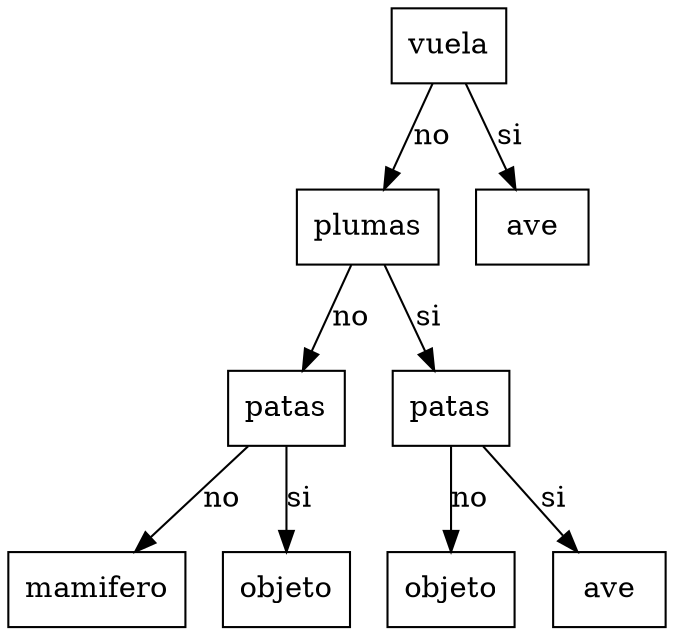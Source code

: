 digraph AD{
node [shape = box]
vuela1 [label=vuela]
plumas1 [label=plumas]
vuela1 -> plumas1[label = no]
patas1 [label=patas]
plumas1 -> patas1[label = no]
mamifero1 [label=mamifero]
patas1 -> mamifero1[label = no]
objeto1 [label=objeto]
patas1 -> objeto1[label = si]
patas2 [label=patas]
plumas1 -> patas2[label = si]
objeto2 [label=objeto]
patas2 -> objeto2[label = no]
ave1 [label=ave]
patas2 -> ave1[label = si]
ave2 [label=ave]
vuela1 -> ave2[label = si]
}
